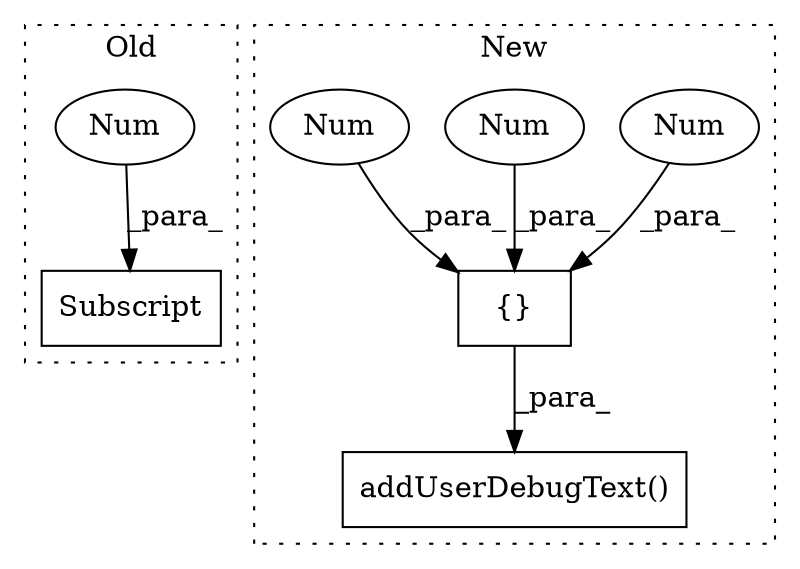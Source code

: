 digraph G {
subgraph cluster0 {
1 [label="Subscript" a="63" s="46941,0" l="17,0" shape="box"];
3 [label="Num" a="76" s="46956" l="1" shape="ellipse"];
label = "Old";
style="dotted";
}
subgraph cluster1 {
2 [label="addUserDebugText()" a="75" s="47746,47794" l="28,39" shape="box"];
4 [label="{}" a="59" s="47781,47793" l="1,0" shape="box"];
5 [label="Num" a="76" s="47782" l="3" shape="ellipse"];
6 [label="Num" a="76" s="47790" l="3" shape="ellipse"];
7 [label="Num" a="76" s="47786" l="3" shape="ellipse"];
label = "New";
style="dotted";
}
3 -> 1 [label="_para_"];
4 -> 2 [label="_para_"];
5 -> 4 [label="_para_"];
6 -> 4 [label="_para_"];
7 -> 4 [label="_para_"];
}